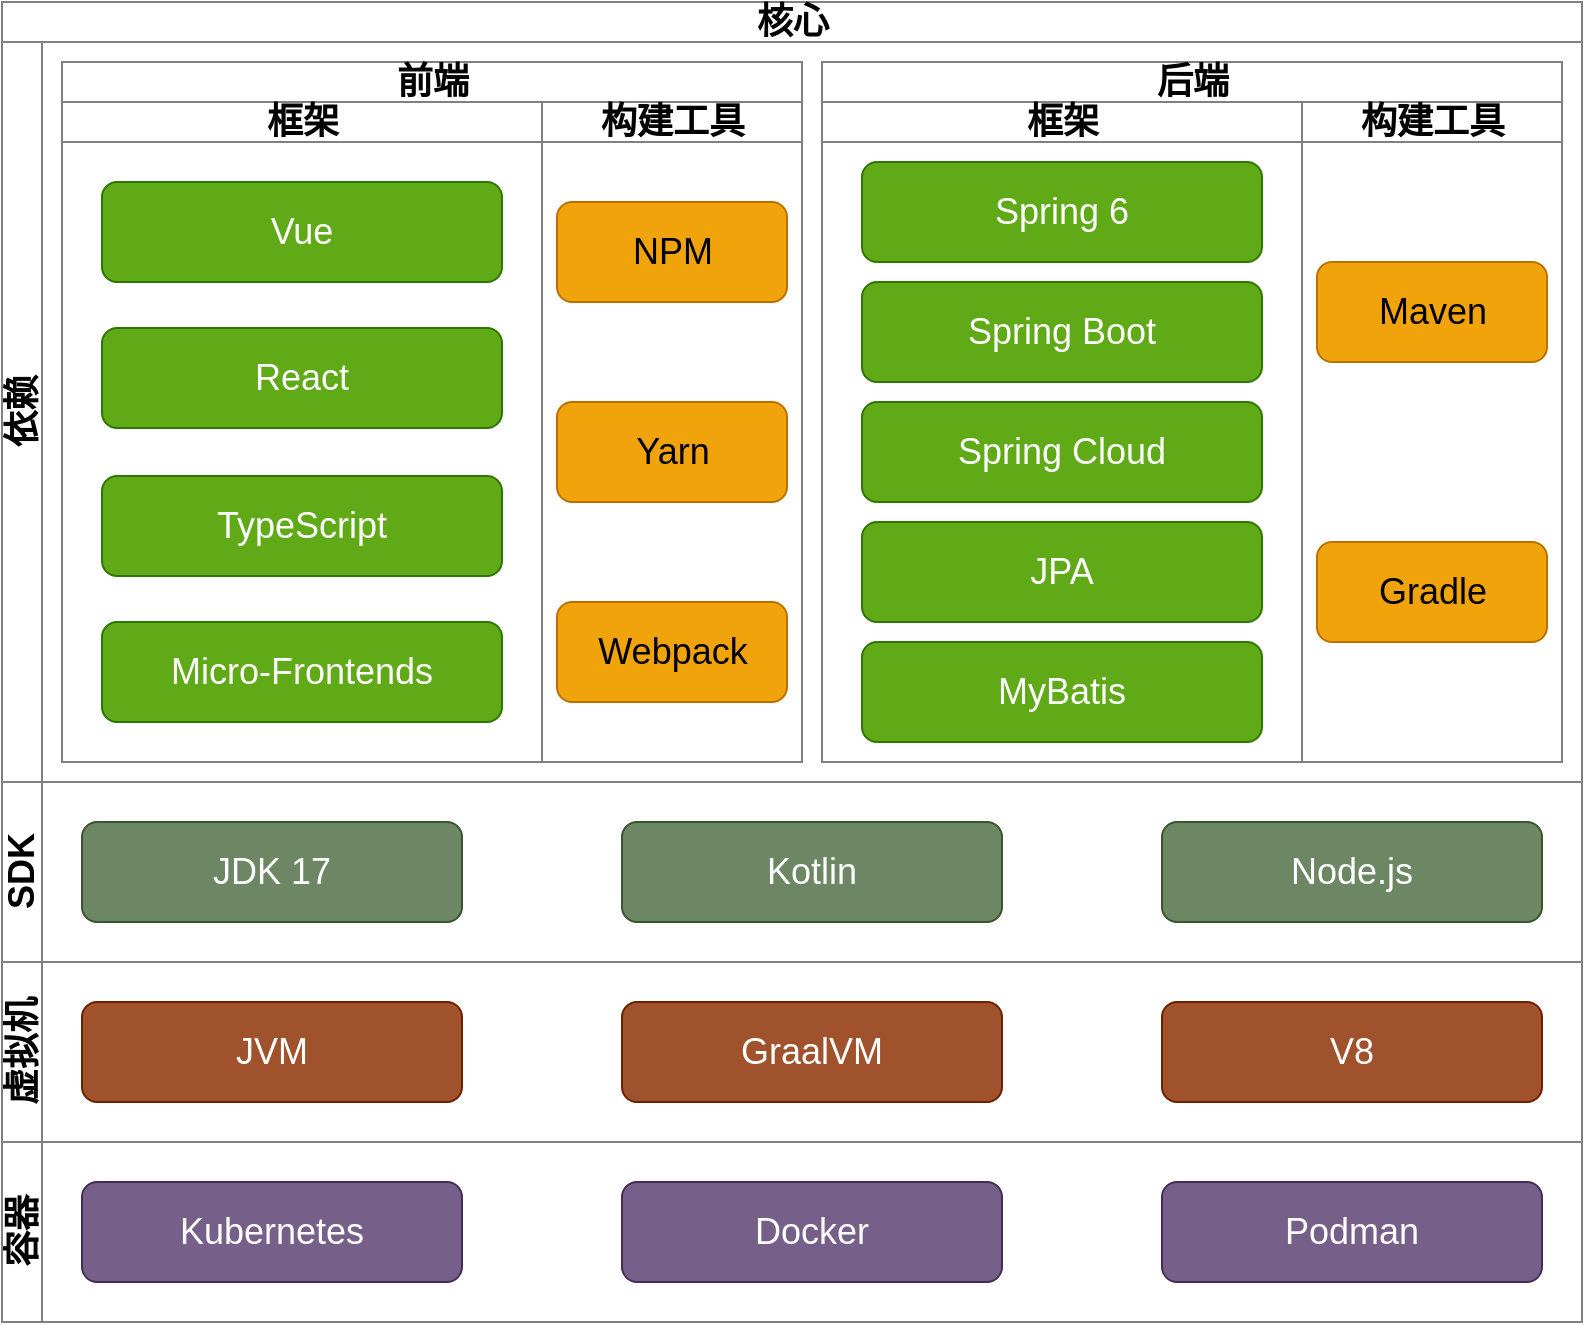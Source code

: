 <mxfile version="21.6.6" type="github">
  <diagram name="Page-1" id="sLdZdmTSBGl3ww781dOq">
    <mxGraphModel dx="1194" dy="831" grid="1" gridSize="10" guides="1" tooltips="1" connect="1" arrows="1" fold="1" page="1" pageScale="1" pageWidth="850" pageHeight="1100" math="0" shadow="0">
      <root>
        <mxCell id="0" />
        <mxCell id="1" parent="0" />
        <mxCell id="eeAt-qHe6r2WFqpsgKY8-28" value="核心" style="swimlane;childLayout=stackLayout;resizeParent=1;resizeParentMax=0;horizontal=1;startSize=20;horizontalStack=0;html=1;fontSize=18;strokeColor=#808080;" vertex="1" parent="1">
          <mxGeometry x="80" y="320" width="790" height="660" as="geometry">
            <mxRectangle x="80" y="320" width="80" height="30" as="alternateBounds" />
          </mxGeometry>
        </mxCell>
        <mxCell id="eeAt-qHe6r2WFqpsgKY8-38" value="依赖" style="swimlane;startSize=20;horizontal=0;html=1;fontSize=18;strokeColor=#808080;" vertex="1" parent="eeAt-qHe6r2WFqpsgKY8-28">
          <mxGeometry y="20" width="790" height="370" as="geometry">
            <mxRectangle y="20" width="760" height="30" as="alternateBounds" />
          </mxGeometry>
        </mxCell>
        <mxCell id="eeAt-qHe6r2WFqpsgKY8-75" value="&lt;font size=&quot;4&quot;&gt;前端&lt;/font&gt;" style="swimlane;childLayout=stackLayout;resizeParent=1;resizeParentMax=0;startSize=20;html=1;strokeColor=#808080;" vertex="1" parent="eeAt-qHe6r2WFqpsgKY8-38">
          <mxGeometry x="30" y="10" width="370" height="350" as="geometry" />
        </mxCell>
        <mxCell id="eeAt-qHe6r2WFqpsgKY8-76" value="&lt;font size=&quot;4&quot;&gt;框架&lt;/font&gt;" style="swimlane;startSize=20;html=1;strokeColor=#808080;" vertex="1" parent="eeAt-qHe6r2WFqpsgKY8-75">
          <mxGeometry y="20" width="240" height="330" as="geometry" />
        </mxCell>
        <mxCell id="eeAt-qHe6r2WFqpsgKY8-79" value="&lt;font size=&quot;4&quot;&gt;Vue&lt;/font&gt;" style="rounded=1;whiteSpace=wrap;html=1;fillColor=#60a917;strokeColor=#2D7600;fontColor=#ffffff;flipV=0;" vertex="1" parent="eeAt-qHe6r2WFqpsgKY8-76">
          <mxGeometry x="20" y="40" width="200" height="50" as="geometry" />
        </mxCell>
        <mxCell id="eeAt-qHe6r2WFqpsgKY8-83" value="&lt;font size=&quot;4&quot;&gt;Micro-Frontends&lt;/font&gt;" style="rounded=1;whiteSpace=wrap;html=1;fillColor=#60a917;strokeColor=#2D7600;fontColor=#ffffff;flipV=0;" vertex="1" parent="eeAt-qHe6r2WFqpsgKY8-76">
          <mxGeometry x="20" y="260" width="200" height="50" as="geometry" />
        </mxCell>
        <mxCell id="eeAt-qHe6r2WFqpsgKY8-85" value="&lt;font size=&quot;4&quot;&gt;TypeScript&lt;/font&gt;" style="rounded=1;whiteSpace=wrap;html=1;fillColor=#60a917;strokeColor=#2D7600;fontColor=#ffffff;flipV=0;" vertex="1" parent="eeAt-qHe6r2WFqpsgKY8-76">
          <mxGeometry x="20" y="187" width="200" height="50" as="geometry" />
        </mxCell>
        <mxCell id="eeAt-qHe6r2WFqpsgKY8-84" value="&lt;font size=&quot;4&quot;&gt;React&lt;/font&gt;" style="rounded=1;whiteSpace=wrap;html=1;fillColor=#60a917;strokeColor=#2D7600;fontColor=#ffffff;flipV=0;" vertex="1" parent="eeAt-qHe6r2WFqpsgKY8-76">
          <mxGeometry x="20" y="113" width="200" height="50" as="geometry" />
        </mxCell>
        <mxCell id="eeAt-qHe6r2WFqpsgKY8-77" value="&lt;font size=&quot;4&quot;&gt;构建工具&lt;/font&gt;" style="swimlane;startSize=20;html=1;strokeColor=#808080;" vertex="1" parent="eeAt-qHe6r2WFqpsgKY8-75">
          <mxGeometry x="240" y="20" width="130" height="330" as="geometry" />
        </mxCell>
        <mxCell id="eeAt-qHe6r2WFqpsgKY8-82" value="&lt;font size=&quot;4&quot;&gt;Yarn&lt;/font&gt;" style="rounded=1;whiteSpace=wrap;html=1;fillColor=#f0a30a;strokeColor=#BD7000;fontColor=#000000;" vertex="1" parent="eeAt-qHe6r2WFqpsgKY8-77">
          <mxGeometry x="7.5" y="150" width="115" height="50" as="geometry" />
        </mxCell>
        <mxCell id="eeAt-qHe6r2WFqpsgKY8-86" value="&lt;font size=&quot;4&quot;&gt;Webpack&lt;/font&gt;" style="rounded=1;whiteSpace=wrap;html=1;fillColor=#f0a30a;strokeColor=#BD7000;fontColor=#000000;" vertex="1" parent="eeAt-qHe6r2WFqpsgKY8-77">
          <mxGeometry x="7.5" y="250" width="115" height="50" as="geometry" />
        </mxCell>
        <mxCell id="eeAt-qHe6r2WFqpsgKY8-81" value="&lt;font size=&quot;4&quot;&gt;NPM&lt;/font&gt;" style="rounded=1;whiteSpace=wrap;html=1;fillColor=#f0a30a;strokeColor=#BD7000;fontColor=#000000;" vertex="1" parent="eeAt-qHe6r2WFqpsgKY8-77">
          <mxGeometry x="7.5" y="50" width="115" height="50" as="geometry" />
        </mxCell>
        <mxCell id="eeAt-qHe6r2WFqpsgKY8-87" value="&lt;font size=&quot;4&quot;&gt;后端&lt;/font&gt;" style="swimlane;childLayout=stackLayout;resizeParent=1;resizeParentMax=0;startSize=20;html=1;strokeColor=#808080;" vertex="1" parent="eeAt-qHe6r2WFqpsgKY8-38">
          <mxGeometry x="410" y="10" width="370" height="350" as="geometry" />
        </mxCell>
        <mxCell id="eeAt-qHe6r2WFqpsgKY8-88" value="&lt;font size=&quot;4&quot;&gt;框架&lt;/font&gt;" style="swimlane;startSize=20;html=1;strokeColor=#808080;" vertex="1" parent="eeAt-qHe6r2WFqpsgKY8-87">
          <mxGeometry y="20" width="240" height="330" as="geometry" />
        </mxCell>
        <mxCell id="eeAt-qHe6r2WFqpsgKY8-89" value="&lt;font size=&quot;4&quot;&gt;Spring 6&lt;/font&gt;" style="rounded=1;whiteSpace=wrap;html=1;fillColor=#60a917;strokeColor=#2D7600;fontColor=#ffffff;flipV=0;" vertex="1" parent="eeAt-qHe6r2WFqpsgKY8-88">
          <mxGeometry x="20" y="30" width="200" height="50" as="geometry" />
        </mxCell>
        <mxCell id="eeAt-qHe6r2WFqpsgKY8-90" value="&lt;font size=&quot;4&quot;&gt;MyBatis&lt;/font&gt;" style="rounded=1;whiteSpace=wrap;html=1;fillColor=#60a917;strokeColor=#2D7600;fontColor=#ffffff;flipV=0;" vertex="1" parent="eeAt-qHe6r2WFqpsgKY8-88">
          <mxGeometry x="20" y="270" width="200" height="50" as="geometry" />
        </mxCell>
        <mxCell id="eeAt-qHe6r2WFqpsgKY8-91" value="&lt;font size=&quot;4&quot;&gt;JPA&lt;/font&gt;" style="rounded=1;whiteSpace=wrap;html=1;fillColor=#60a917;strokeColor=#2D7600;fontColor=#ffffff;flipV=0;" vertex="1" parent="eeAt-qHe6r2WFqpsgKY8-88">
          <mxGeometry x="20" y="210" width="200" height="50" as="geometry" />
        </mxCell>
        <mxCell id="eeAt-qHe6r2WFqpsgKY8-92" value="&lt;font size=&quot;4&quot;&gt;Spring Boot&lt;/font&gt;" style="rounded=1;whiteSpace=wrap;html=1;fillColor=#60a917;strokeColor=#2D7600;fontColor=#ffffff;flipV=0;" vertex="1" parent="eeAt-qHe6r2WFqpsgKY8-88">
          <mxGeometry x="20" y="90" width="200" height="50" as="geometry" />
        </mxCell>
        <mxCell id="eeAt-qHe6r2WFqpsgKY8-98" value="&lt;font size=&quot;4&quot;&gt;Spring Cloud&lt;/font&gt;" style="rounded=1;whiteSpace=wrap;html=1;fillColor=#60a917;strokeColor=#2D7600;fontColor=#ffffff;flipV=0;" vertex="1" parent="eeAt-qHe6r2WFqpsgKY8-88">
          <mxGeometry x="20" y="150" width="200" height="50" as="geometry" />
        </mxCell>
        <mxCell id="eeAt-qHe6r2WFqpsgKY8-93" value="&lt;font size=&quot;4&quot;&gt;构建工具&lt;/font&gt;" style="swimlane;startSize=20;html=1;strokeColor=#808080;" vertex="1" parent="eeAt-qHe6r2WFqpsgKY8-87">
          <mxGeometry x="240" y="20" width="130" height="330" as="geometry" />
        </mxCell>
        <mxCell id="eeAt-qHe6r2WFqpsgKY8-94" value="&lt;font size=&quot;4&quot;&gt;Gradle&lt;/font&gt;" style="rounded=1;whiteSpace=wrap;html=1;fillColor=#f0a30a;strokeColor=#BD7000;fontColor=#000000;" vertex="1" parent="eeAt-qHe6r2WFqpsgKY8-93">
          <mxGeometry x="7.5" y="220" width="115" height="50" as="geometry" />
        </mxCell>
        <mxCell id="eeAt-qHe6r2WFqpsgKY8-96" value="&lt;font size=&quot;4&quot;&gt;Maven&lt;/font&gt;" style="rounded=1;whiteSpace=wrap;html=1;fillColor=#f0a30a;strokeColor=#BD7000;fontColor=#000000;" vertex="1" parent="eeAt-qHe6r2WFqpsgKY8-93">
          <mxGeometry x="7.5" y="80" width="115" height="50" as="geometry" />
        </mxCell>
        <mxCell id="eeAt-qHe6r2WFqpsgKY8-29" value="SDK" style="swimlane;startSize=20;horizontal=0;html=1;fontSize=18;strokeColor=#808080;" vertex="1" parent="eeAt-qHe6r2WFqpsgKY8-28">
          <mxGeometry y="390" width="790" height="90" as="geometry" />
        </mxCell>
        <mxCell id="eeAt-qHe6r2WFqpsgKY8-67" value="&lt;font size=&quot;4&quot;&gt;JDK 17&lt;/font&gt;" style="rounded=1;whiteSpace=wrap;html=1;fillColor=#6d8764;strokeColor=#3A5431;fontColor=#ffffff;" vertex="1" parent="eeAt-qHe6r2WFqpsgKY8-29">
          <mxGeometry x="40" y="20" width="190" height="50" as="geometry" />
        </mxCell>
        <mxCell id="eeAt-qHe6r2WFqpsgKY8-68" value="&lt;font size=&quot;4&quot;&gt;Node.js&lt;/font&gt;" style="rounded=1;whiteSpace=wrap;html=1;fillColor=#6d8764;strokeColor=#3A5431;fontColor=#ffffff;" vertex="1" parent="eeAt-qHe6r2WFqpsgKY8-29">
          <mxGeometry x="580" y="20" width="190" height="50" as="geometry" />
        </mxCell>
        <mxCell id="eeAt-qHe6r2WFqpsgKY8-69" value="&lt;font size=&quot;4&quot;&gt;Kotlin&lt;/font&gt;" style="rounded=1;whiteSpace=wrap;html=1;fillColor=#6d8764;strokeColor=#3A5431;fontColor=#ffffff;" vertex="1" parent="eeAt-qHe6r2WFqpsgKY8-29">
          <mxGeometry x="310" y="20" width="190" height="50" as="geometry" />
        </mxCell>
        <mxCell id="eeAt-qHe6r2WFqpsgKY8-30" value="&lt;font size=&quot;4&quot;&gt;虚拟机&lt;/font&gt;" style="swimlane;startSize=20;horizontal=0;html=1;strokeColor=#808080;" vertex="1" parent="eeAt-qHe6r2WFqpsgKY8-28">
          <mxGeometry y="480" width="790" height="90" as="geometry" />
        </mxCell>
        <mxCell id="eeAt-qHe6r2WFqpsgKY8-64" value="&lt;font size=&quot;4&quot;&gt;JVM&lt;/font&gt;" style="rounded=1;whiteSpace=wrap;html=1;fillColor=#a0522d;strokeColor=#6D1F00;fontColor=#ffffff;" vertex="1" parent="eeAt-qHe6r2WFqpsgKY8-30">
          <mxGeometry x="40" y="20" width="190" height="50" as="geometry" />
        </mxCell>
        <mxCell id="eeAt-qHe6r2WFqpsgKY8-65" value="&lt;font size=&quot;4&quot;&gt;V8&lt;/font&gt;" style="rounded=1;whiteSpace=wrap;html=1;fillColor=#a0522d;strokeColor=#6D1F00;fontColor=#ffffff;" vertex="1" parent="eeAt-qHe6r2WFqpsgKY8-30">
          <mxGeometry x="580" y="20" width="190" height="50" as="geometry" />
        </mxCell>
        <mxCell id="eeAt-qHe6r2WFqpsgKY8-66" value="&lt;font style=&quot;font-size: 18px;&quot;&gt;GraalVM&lt;/font&gt;" style="rounded=1;whiteSpace=wrap;html=1;fillColor=#a0522d;strokeColor=#6D1F00;fontColor=#ffffff;" vertex="1" parent="eeAt-qHe6r2WFqpsgKY8-30">
          <mxGeometry x="310" y="20" width="190" height="50" as="geometry" />
        </mxCell>
        <mxCell id="eeAt-qHe6r2WFqpsgKY8-40" value="&lt;font style=&quot;font-size: 18px;&quot;&gt;容器&lt;/font&gt;" style="swimlane;startSize=20;horizontal=0;html=1;strokeColor=#808080;" vertex="1" parent="eeAt-qHe6r2WFqpsgKY8-28">
          <mxGeometry y="570" width="790" height="90" as="geometry" />
        </mxCell>
        <mxCell id="eeAt-qHe6r2WFqpsgKY8-41" value="&lt;font style=&quot;font-size: 18px;&quot;&gt;Kubernetes&lt;/font&gt;" style="rounded=1;whiteSpace=wrap;html=1;fillColor=#76608a;strokeColor=#432D57;fontColor=#ffffff;" vertex="1" parent="eeAt-qHe6r2WFqpsgKY8-40">
          <mxGeometry x="40" y="20" width="190" height="50" as="geometry" />
        </mxCell>
        <mxCell id="eeAt-qHe6r2WFqpsgKY8-63" value="&lt;font size=&quot;4&quot;&gt;Podman&lt;/font&gt;" style="rounded=1;whiteSpace=wrap;html=1;fillColor=#76608a;strokeColor=#432D57;fontColor=#ffffff;" vertex="1" parent="eeAt-qHe6r2WFqpsgKY8-40">
          <mxGeometry x="580" y="20" width="190" height="50" as="geometry" />
        </mxCell>
        <mxCell id="eeAt-qHe6r2WFqpsgKY8-62" value="&lt;font size=&quot;4&quot;&gt;Docker&lt;/font&gt;" style="rounded=1;whiteSpace=wrap;html=1;fillColor=#76608a;strokeColor=#432D57;fontColor=#ffffff;" vertex="1" parent="eeAt-qHe6r2WFqpsgKY8-40">
          <mxGeometry x="310" y="20" width="190" height="50" as="geometry" />
        </mxCell>
      </root>
    </mxGraphModel>
  </diagram>
</mxfile>
